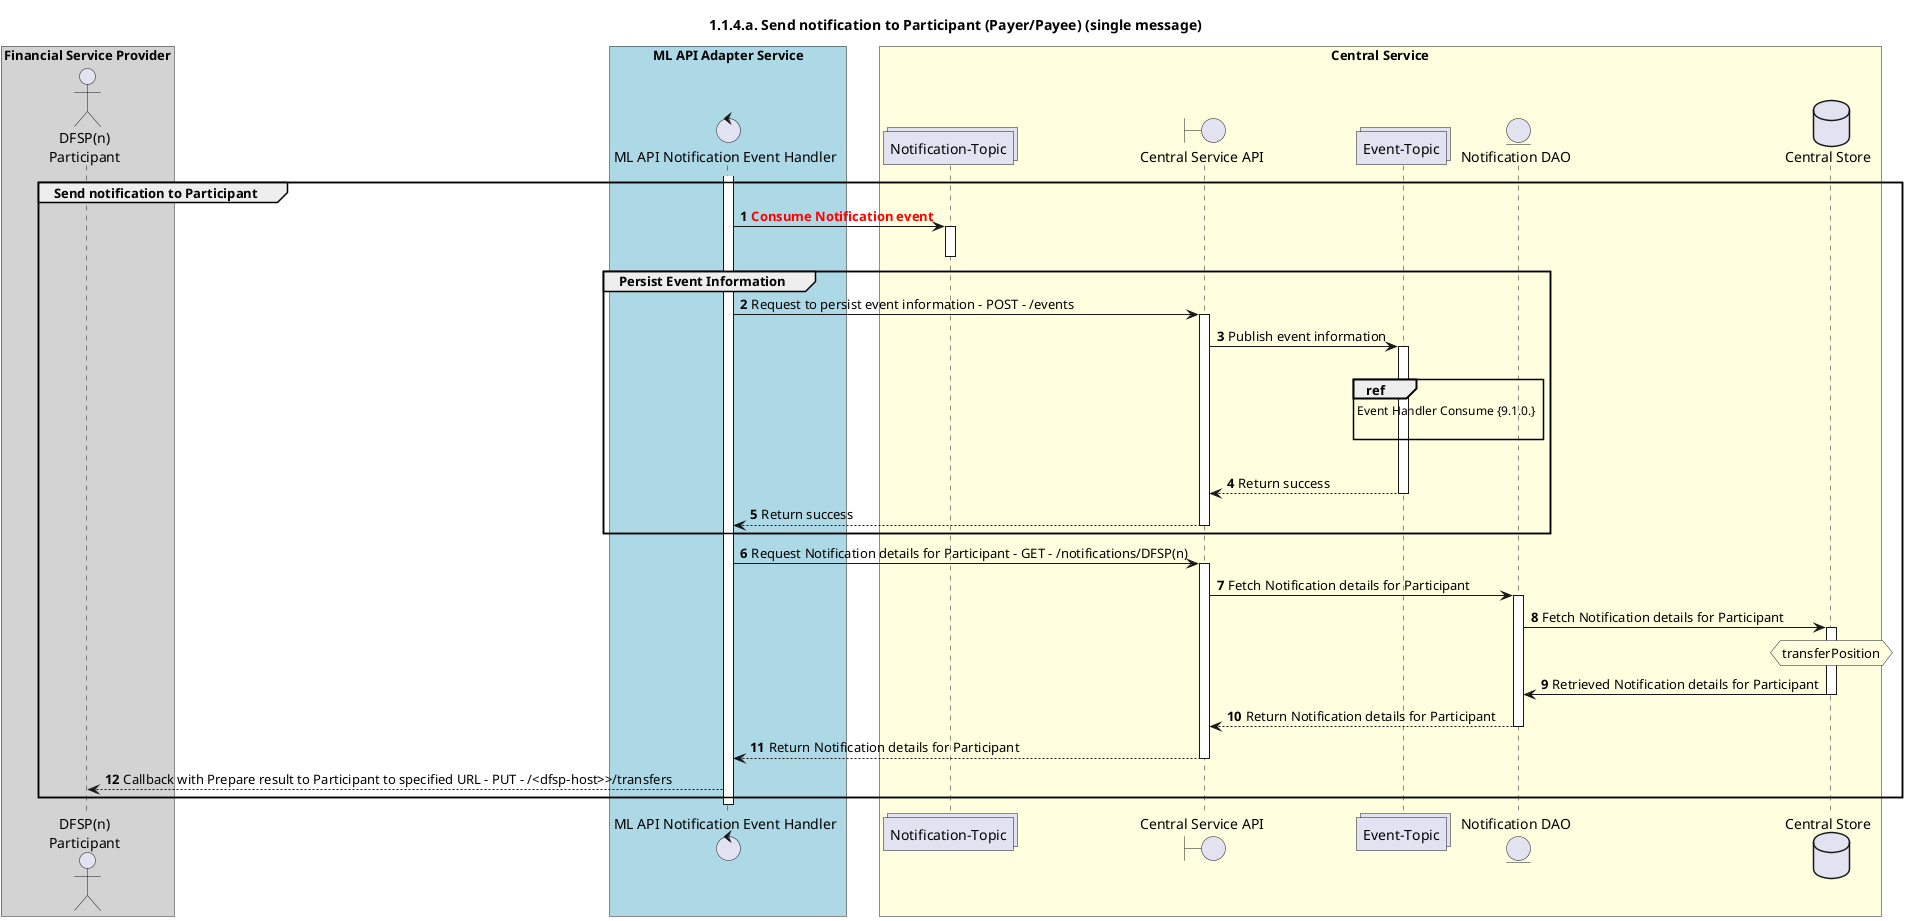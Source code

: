@startuml
' declate title
title 1.1.4.a. Send notification to Participant (Payer/Payee) (single message)

autonumber

' Actor Keys:
'   boundary - APIs/Interfaces, etc
'   collections - Kafka Topics
'   control - Kafka Consumers
'   entity - Database Access Objects
'   database - Database Persistance Store

' declare actors
actor "DFSP(n)\nParticipant" as DFSP
control "ML API Notification Event Handler" as NOTIFY_HANDLER
boundary "Central Service API" as CSAPI
collections "Notification-Topic" as TOPIC_NOTIFICATIONS
collections "Event-Topic" as TOPIC_EVENTS
entity "Notification DAO" as NOTIFY_DAO
database "Central Store" as DB

box "Financial Service Provider" #lightGray
	participant DFSP
end box

box "ML API Adapter Service" #LightBlue
	participant NOTIFY_HANDLER
end box

box "Central Service" #LightYellow
participant TOPIC_NOTIFICATIONS
    participant CSAPI
    participant TOPIC_EVENTS
    participant NOTIFY_DAO
    participant DB
end box

' start flow
activate NOTIFY_HANDLER
group Send notification to Participant
    TOPIC_NOTIFICATIONS <- NOTIFY_HANDLER: <color #FF0000>**Consume Notification event**</color>
    activate TOPIC_NOTIFICATIONS
    deactivate TOPIC_NOTIFICATIONS

    group Persist Event Information
        NOTIFY_HANDLER -> CSAPI: Request to persist event information - POST - /events
        activate CSAPI
        CSAPI -> TOPIC_EVENTS: Publish event information
        activate TOPIC_EVENTS
        |||
        ref over TOPIC_EVENTS :  Event Handler Consume {9.1.0.} \n
        |||
        TOPIC_EVENTS --> CSAPI: Return success
        deactivate TOPIC_EVENTS
        CSAPI --> NOTIFY_HANDLER: Return success
        deactivate CSAPI
    end
    NOTIFY_HANDLER -> CSAPI: Request Notification details for Participant - GET - /notifications/DFSP(n)
    activate CSAPI
    CSAPI -> NOTIFY_DAO: Fetch Notification details for Participant
    activate NOTIFY_DAO
    NOTIFY_DAO -> DB: Fetch Notification details for Participant
    activate DB
    hnote over DB #lightyellow
        transferPosition
    end note
    DB -> NOTIFY_DAO: Retrieved Notification details for Participant
    deactivate DB
    NOTIFY_DAO --> CSAPI: Return Notification details for Participant
    deactivate NOTIFY_DAO
    CSAPI --> NOTIFY_HANDLER: Return Notification details for Participant
    deactivate CSAPI
    NOTIFY_HANDLER --> DFSP: Callback with Prepare result to Participant to specified URL - PUT - /<dfsp-host>>/transfers
end
deactivate NOTIFY_HANDLER
@enduml
